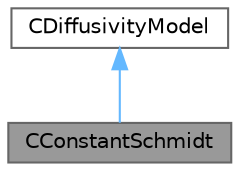 digraph "CConstantSchmidt"
{
 // LATEX_PDF_SIZE
  bgcolor="transparent";
  edge [fontname=Helvetica,fontsize=10,labelfontname=Helvetica,labelfontsize=10];
  node [fontname=Helvetica,fontsize=10,shape=box,height=0.2,width=0.4];
  Node1 [id="Node000001",label="CConstantSchmidt",height=0.2,width=0.4,color="gray40", fillcolor="grey60", style="filled", fontcolor="black",tooltip=" "];
  Node2 -> Node1 [id="edge1_Node000001_Node000002",dir="back",color="steelblue1",style="solid",tooltip=" "];
  Node2 [id="Node000002",label="CDiffusivityModel",height=0.2,width=0.4,color="gray40", fillcolor="white", style="filled",URL="$classCDiffusivityModel.html",tooltip="Defines a mass diffusivity model for species equations based on Schmidt number."];
}
